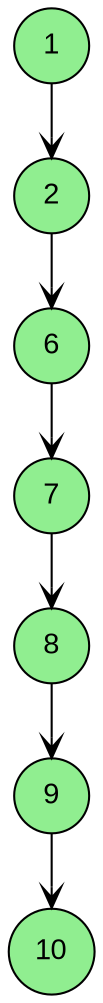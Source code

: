 digraph BinaryTree {
    node [shape=circle, style=filled, fillcolor=lightgreen, fontname="Arial"];
    edge [arrowhead=vee, color=lightbrown];
    node1 [label="1"];
    node2 [label="2"];
    node1 -> node2;
    node6 [label="6"];
    node2 -> node6;
    node7 [label="7"];
    node6 -> node7;
    node8 [label="8"];
    node7 -> node8;
    node9 [label="9"];
    node8 -> node9;
    node10 [label="10"];
    node9 -> node10;
}
